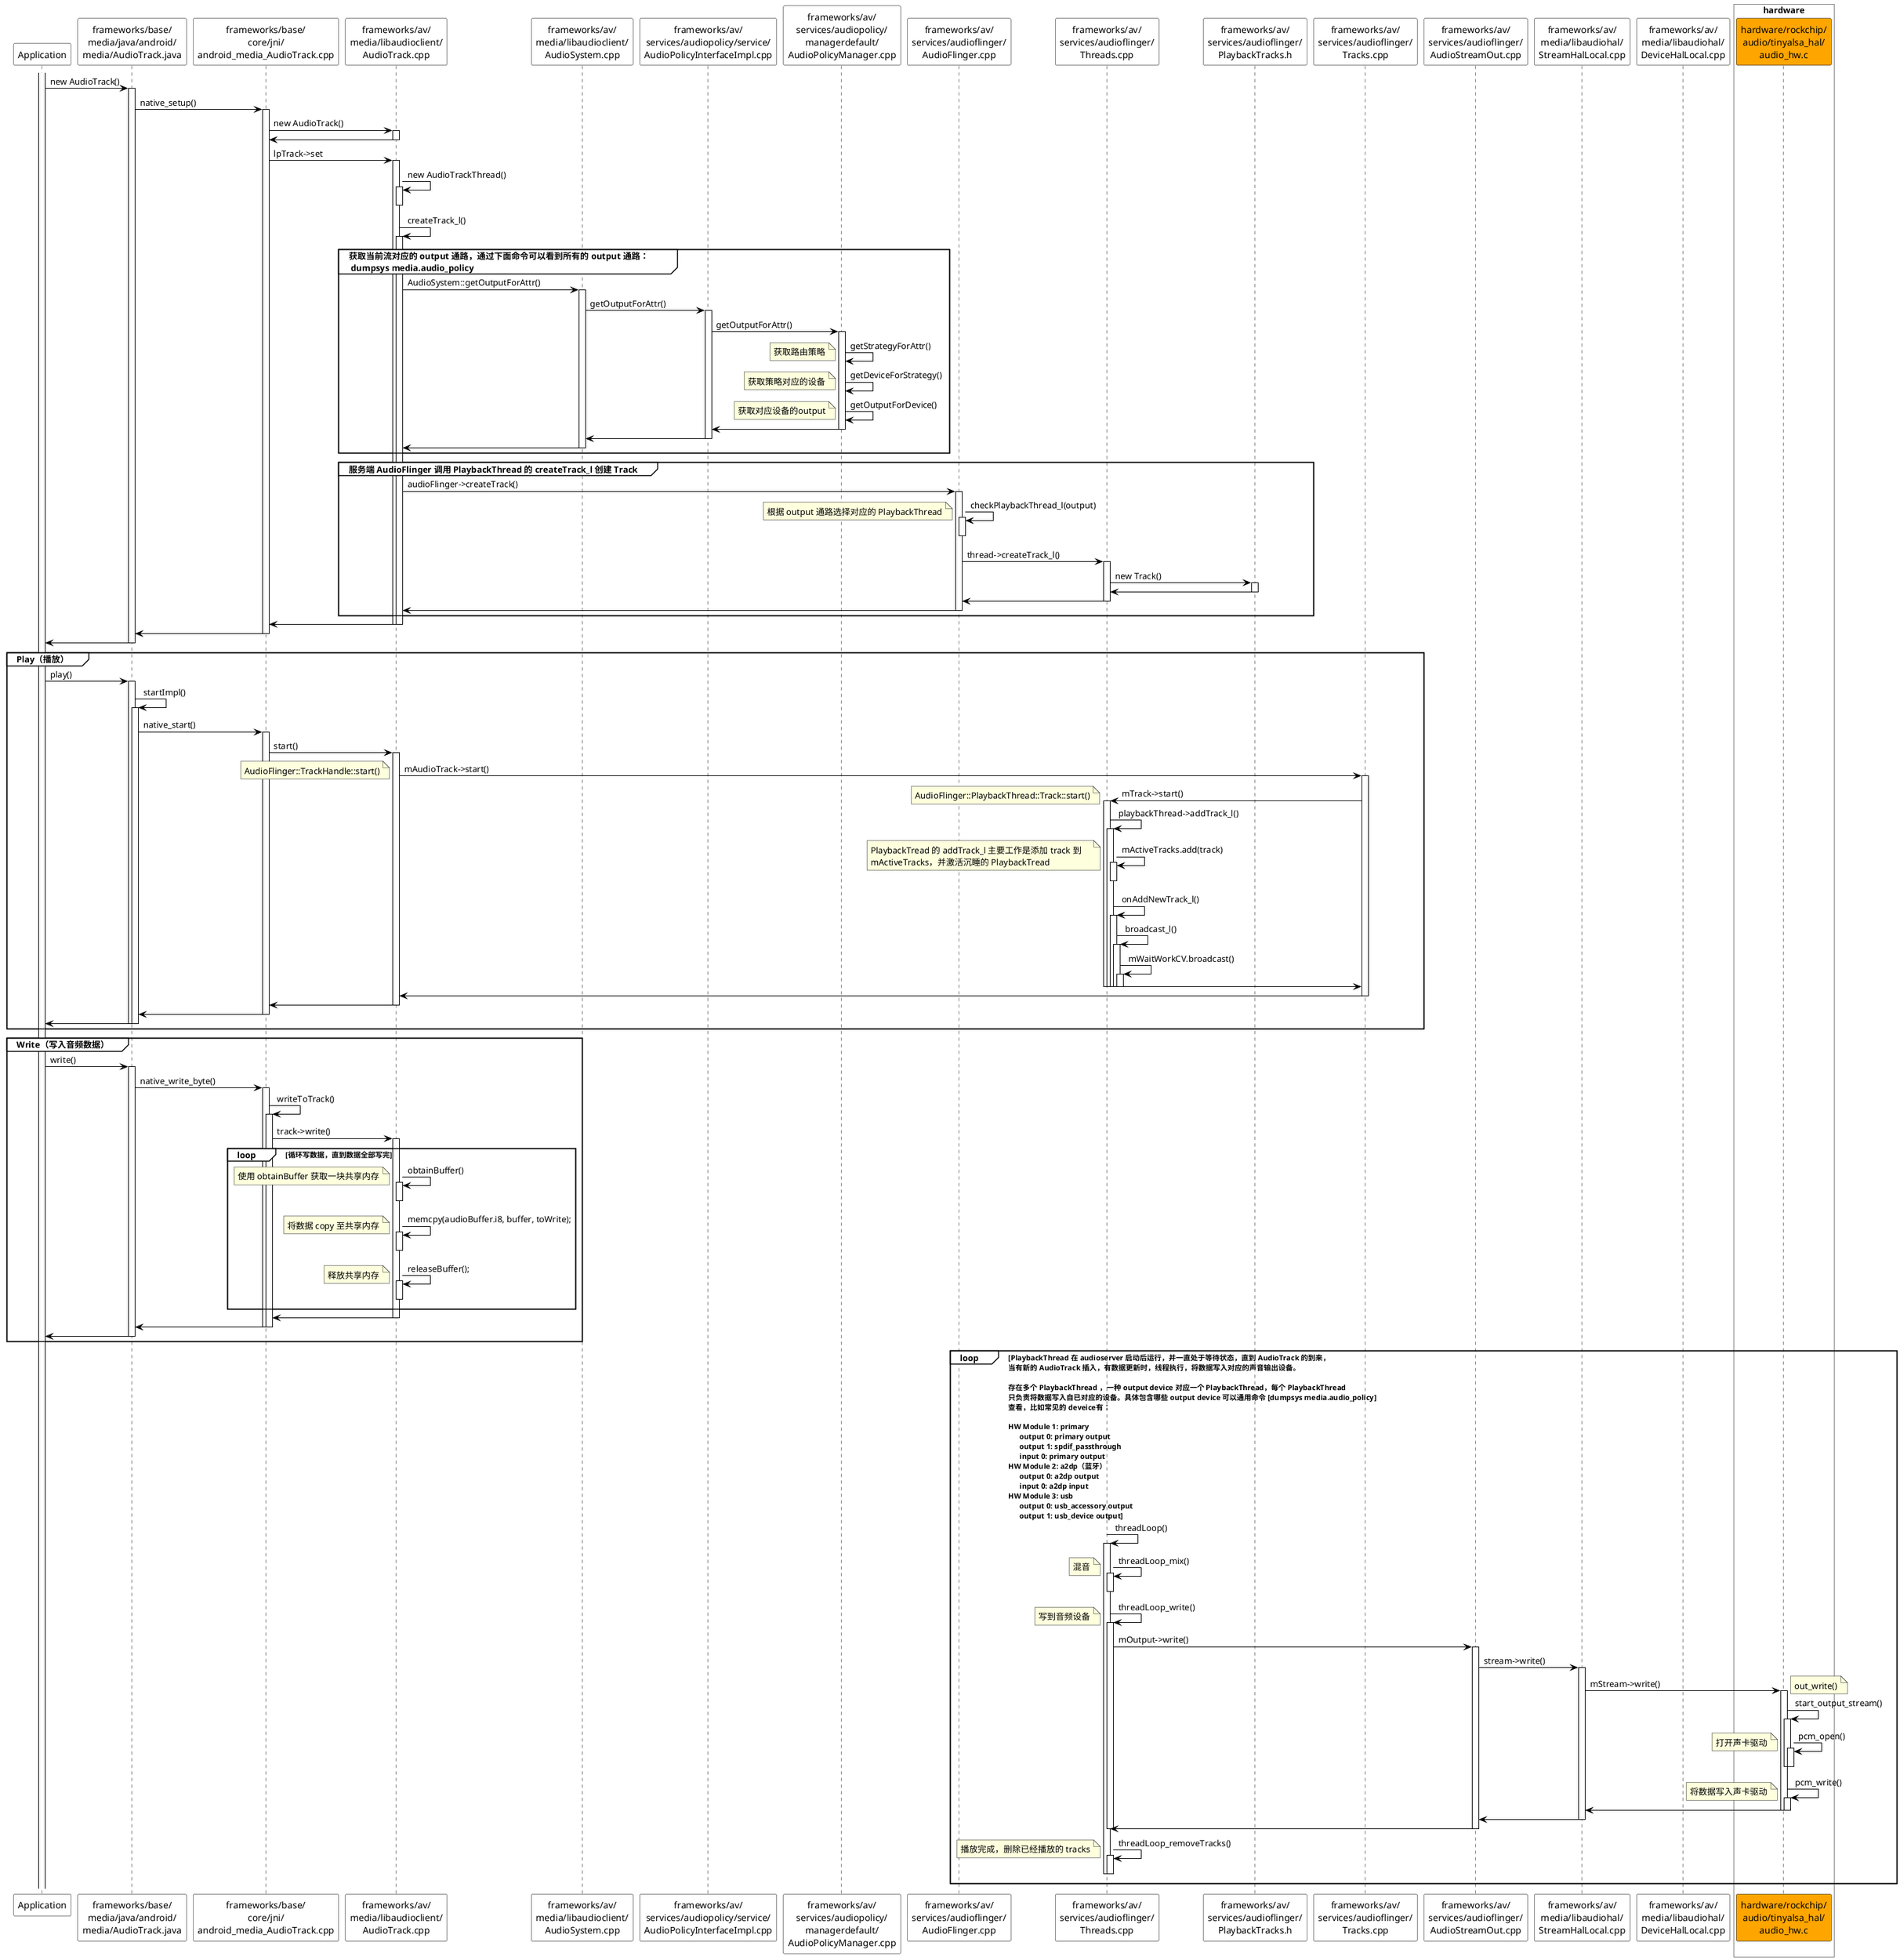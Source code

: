 @startuml
skinparam sequence {
	ArrowColor Black
	ActorBorderColor Black
	LifeLineBorderColor Black
	LifeLineBackgroundColor White

	ParticipantBorderColor Black
	ParticipantBackgroundColor White
	ParticipantFontColor Black

	BoxBorderColor Black
	BoxBackgroundColor Transparent

	GroupBorderColor Black
	GroupBackgroundColor White
}

participant Application
participant "frameworks/base/\nmedia/java/android/\nmedia/AudioTrack.java" as AudioTrack
participant "frameworks/base/\ncore/jni/\nandroid_media_AudioTrack.cpp" as AudioTrack_jni
participant "frameworks/av/\nmedia/libaudioclient/\nAudioTrack.cpp" as AudioTrack_native
participant "frameworks/av/\nmedia/libaudioclient/\nAudioSystem.cpp" as AudioSystem
participant "frameworks/av/\nservices/audiopolicy/service/\nAudioPolicyInterfaceImpl.cpp" as AudioPolicyInterfaceImpl
participant "frameworks/av/\nservices/audiopolicy/\nmanagerdefault/\nAudioPolicyManager.cpp" as AudioPolicyManager
participant "frameworks/av/\nservices/audioflinger/\nAudioFlinger.cpp" as AudioFlinger
participant "frameworks/av/\nservices/audioflinger/\nThreads.cpp" as PlaybackThread
participant "frameworks/av/\nservices/audioflinger/\nPlaybackTracks.h" as PlaybackTracks
participant "frameworks/av/\nservices/audioflinger/\nTracks.cpp" as Tracks
participant "frameworks/av/\nservices/audioflinger/\nAudioStreamOut.cpp" as AudioStreamOut
participant "frameworks/av/\nmedia/libaudiohal/\nStreamHalLocal.cpp" as StreamHalLocal
participant "frameworks/av/\nmedia/libaudiohal/\nDeviceHalLocal.cpp" as DeviceHalLocal
box hardware
participant "hardware/rockchip/\naudio/tinyalsa_hal/\naudio_hw.c" as audio_hw #ffa500
end box

activate Application
Application->AudioTrack:new AudioTrack()
activate AudioTrack
AudioTrack->AudioTrack_jni:native_setup()
activate AudioTrack_jni
AudioTrack_jni->AudioTrack_native:new AudioTrack()
activate AudioTrack_native
AudioTrack_native->AudioTrack_jni
deactivate AudioTrack_native
AudioTrack_jni->AudioTrack_native:lpTrack->set
activate AudioTrack_native
AudioTrack_native->AudioTrack_native:new AudioTrackThread()
activate AudioTrack_native
deactivate AudioTrack_native
AudioTrack_native->AudioTrack_native:createTrack_l()
activate AudioTrack_native


group 获取当前流对应的 output 通路，通过下面命令可以看到所有的 output 通路：\
    \n dumpsys media.audio_policy
AudioTrack_native->AudioSystem:AudioSystem::getOutputForAttr()
activate AudioSystem
AudioSystem->AudioPolicyInterfaceImpl:getOutputForAttr()
activate AudioPolicyInterfaceImpl
AudioPolicyInterfaceImpl->AudioPolicyManager:getOutputForAttr()
activate AudioPolicyManager
AudioPolicyManager->AudioPolicyManager:getStrategyForAttr()
note left:获取路由策略
AudioPolicyManager->AudioPolicyManager:getDeviceForStrategy()
note left:获取策略对应的设备
AudioPolicyManager->AudioPolicyManager:getOutputForDevice()
note left:获取对应设备的output
AudioPolicyManager->AudioPolicyInterfaceImpl
deactivate AudioPolicyManager
AudioPolicyInterfaceImpl->AudioSystem
deactivate AudioPolicyInterfaceImpl
AudioSystem->AudioTrack_native
deactivate AudioSystem
end


group 服务端 AudioFlinger 调用 PlaybackThread 的 createTrack_l 创建 Track
AudioTrack_native->AudioFlinger:audioFlinger->createTrack()
activate AudioFlinger
AudioFlinger->AudioFlinger:checkPlaybackThread_l(output)
activate AudioFlinger
deactivate AudioFlinger
note left:根据 output 通路选择对应的 PlaybackThread
AudioFlinger->PlaybackThread:thread->createTrack_l()
activate PlaybackThread
PlaybackThread->PlaybackTracks:new Track()
activate PlaybackTracks
PlaybackTracks->PlaybackThread
deactivate PlaybackTracks
PlaybackThread->AudioFlinger
deactivate PlaybackThread
AudioFlinger->AudioTrack_native
deactivate AudioFlinger
end


AudioTrack_native->AudioTrack_jni
deactivate AudioTrack_native
deactivate AudioTrack_native
AudioTrack_jni->AudioTrack
deactivate AudioTrack_jni
AudioTrack->Application
deactivate AudioTrack


group Play（播放）
Application->AudioTrack:play()
activate AudioTrack
AudioTrack->AudioTrack:startImpl()
activate AudioTrack
AudioTrack->AudioTrack_jni:native_start()
activate AudioTrack_jni
AudioTrack_jni->AudioTrack_native:start()
activate AudioTrack_native
AudioTrack_native->Tracks:mAudioTrack->start()
activate Tracks
note left:AudioFlinger::TrackHandle::start()
Tracks->PlaybackThread:mTrack->start()
activate PlaybackThread
note left:AudioFlinger::PlaybackThread::Track::start()
PlaybackThread->PlaybackThread:playbackThread->addTrack_l()
activate PlaybackThread
PlaybackThread->PlaybackThread:mActiveTracks.add(track)
activate PlaybackThread
deactivate PlaybackThread
note left:PlaybackTread 的 addTrack_l 主要工作是添加 track 到\
    \nmActiveTracks，并激活沉睡的 PlaybackTread
PlaybackThread->PlaybackThread:onAddNewTrack_l()
activate PlaybackThread
PlaybackThread->PlaybackThread:broadcast_l()
activate PlaybackThread
PlaybackThread->PlaybackThread:mWaitWorkCV.broadcast()
activate PlaybackThread
PlaybackThread->Tracks
deactivate PlaybackThread
deactivate PlaybackThread
deactivate PlaybackThread
deactivate PlaybackThread
deactivate PlaybackThread
Tracks->AudioTrack_native
deactivate Tracks
AudioTrack_native->AudioTrack_jni
deactivate AudioTrack_native
AudioTrack_jni->AudioTrack
deactivate AudioTrack_jni
AudioTrack->Application
deactivate AudioTrack
deactivate AudioTrack
end


group Write（写入音频数据）
Application->AudioTrack:write()
activate AudioTrack
AudioTrack->AudioTrack_jni:native_write_byte()
activate AudioTrack_jni
AudioTrack_jni->AudioTrack_jni:writeToTrack()
activate AudioTrack_jni
AudioTrack_jni->AudioTrack_native:track->write()

activate AudioTrack_native
loop 循环写数据，直到数据全部写完
AudioTrack_native->AudioTrack_native:obtainBuffer()
activate AudioTrack_native
deactivate AudioTrack_native
note left:使用 obtainBuffer 获取一块共享内存
AudioTrack_native->AudioTrack_native:memcpy(audioBuffer.i8, buffer, toWrite);
note left:将数据 copy 至共享内存
activate AudioTrack_native
deactivate AudioTrack_native
AudioTrack_native->AudioTrack_native:releaseBuffer();
note left:释放共享内存
activate AudioTrack_native
deactivate AudioTrack_native
end

AudioTrack_native->AudioTrack_jni
deactivate AudioTrack_native
AudioTrack_jni->AudioTrack
deactivate AudioTrack_jni
deactivate AudioTrack_jni
AudioTrack->Application
deactivate AudioTrack
end


loop PlaybackThread 在 audioserver 启动后运行，并一直处于等待状态，直到 AudioTrack 的到来，\
    \n当有新的 AudioTrack 插入，有数据更新时，线程执行，将数据写入对应的声音输出设备。\
    \n \
    \n存在多个 PlaybackThread ，一种 output device 对应一个 PlaybackThread，每个 PlaybackThread \
    \n只负责将数据写入自已对应的设备。具体包含哪些 output device 可以通用命令 [dumpsys media.audio_policy] \
    \n查看，比如常见的 deveice有：\
    \n \
    \nHW Module 1: primary\
    \n      output 0: primary output\
    \n      output 1: spdif_passthrough\
    \n      input 0: primary output\
    \nHW Module 2: a2dp（蓝牙）\
    \n      output 0: a2dp output\
    \n      input 0: a2dp input\
    \nHW Module 3: usb\
    \n      output 0: usb_accessory output\
    \n      output 1: usb_device output

PlaybackThread->PlaybackThread:threadLoop()
activate PlaybackThread
PlaybackThread->PlaybackThread:threadLoop_mix()
note left:混音
activate PlaybackThread
deactivate PlaybackThread

PlaybackThread->PlaybackThread:threadLoop_write()
note left:写到音频设备
activate PlaybackThread
PlaybackThread->AudioStreamOut:mOutput->write()
activate AudioStreamOut
AudioStreamOut->StreamHalLocal:stream->write()
activate StreamHalLocal
StreamHalLocal->audio_hw:mStream->write()
note right:out_write()
activate audio_hw
audio_hw->audio_hw:start_output_stream()
activate audio_hw
audio_hw->audio_hw:pcm_open()
note left:打开声卡驱动
activate audio_hw
deactivate audio_hw
deactivate audio_hw
audio_hw->audio_hw:pcm_write()
note left:将数据写入声卡驱动
activate audio_hw
audio_hw->StreamHalLocal
deactivate audio_hw
deactivate audio_hw
deactivate audio_hw
StreamHalLocal->AudioStreamOut
deactivate StreamHalLocal
AudioStreamOut->PlaybackThread
deactivate AudioStreamOut
deactivate PlaybackThread

PlaybackThread->PlaybackThread:threadLoop_removeTracks()
note left:播放完成，删除已经播放的 tracks
activate PlaybackThread
deactivate PlaybackThread
deactivate PlaybackThread
end

@enduml